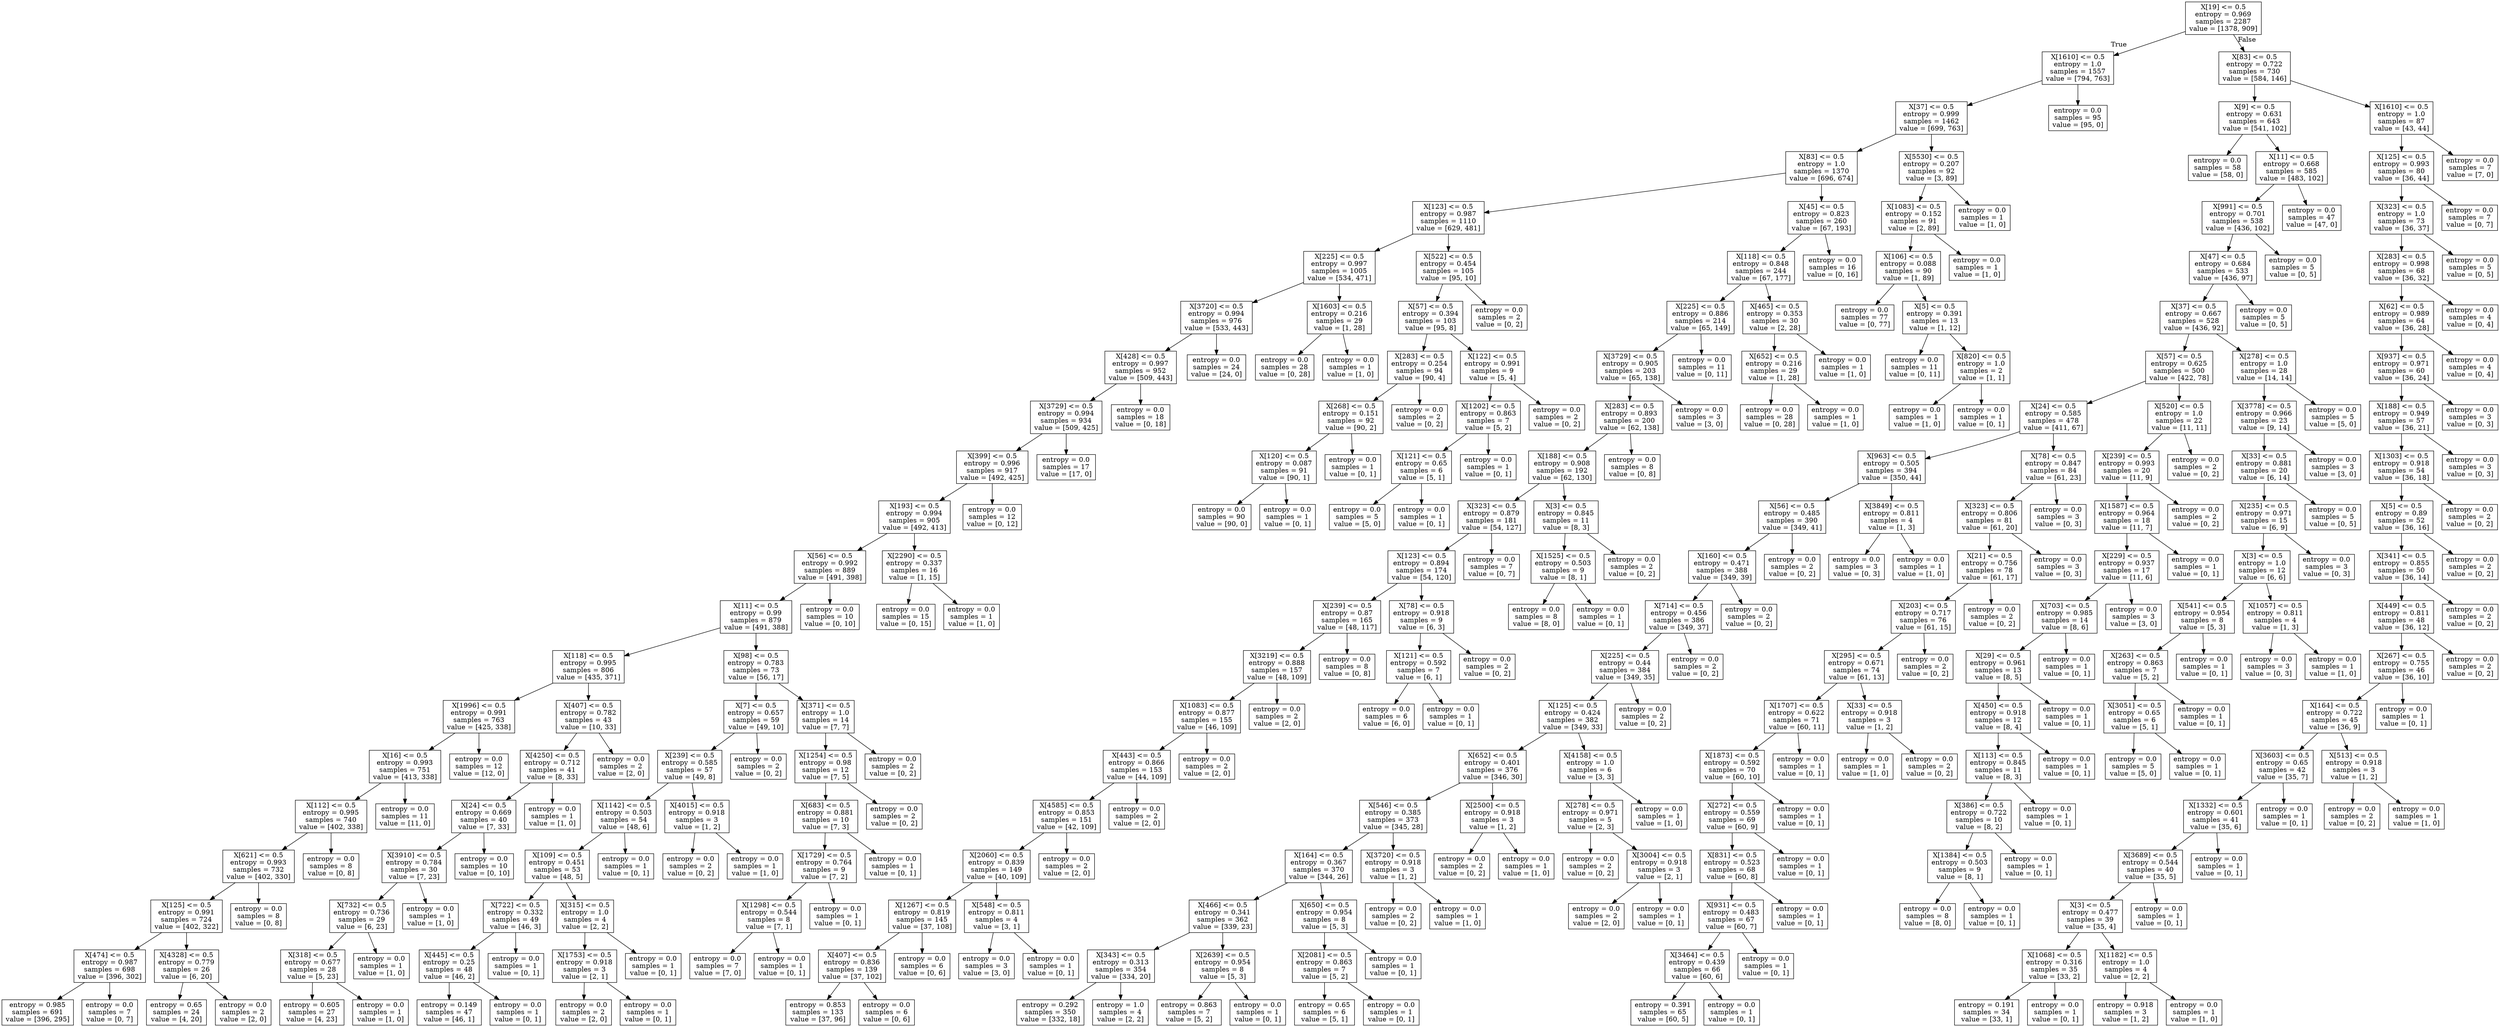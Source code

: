 digraph Tree {
node [shape=box] ;
0 [label="X[19] <= 0.5\nentropy = 0.969\nsamples = 2287\nvalue = [1378, 909]"] ;
1 [label="X[1610] <= 0.5\nentropy = 1.0\nsamples = 1557\nvalue = [794, 763]"] ;
0 -> 1 [labeldistance=2.5, labelangle=45, headlabel="True"] ;
2 [label="X[37] <= 0.5\nentropy = 0.999\nsamples = 1462\nvalue = [699, 763]"] ;
1 -> 2 ;
3 [label="X[83] <= 0.5\nentropy = 1.0\nsamples = 1370\nvalue = [696, 674]"] ;
2 -> 3 ;
4 [label="X[123] <= 0.5\nentropy = 0.987\nsamples = 1110\nvalue = [629, 481]"] ;
3 -> 4 ;
5 [label="X[225] <= 0.5\nentropy = 0.997\nsamples = 1005\nvalue = [534, 471]"] ;
4 -> 5 ;
6 [label="X[3720] <= 0.5\nentropy = 0.994\nsamples = 976\nvalue = [533, 443]"] ;
5 -> 6 ;
7 [label="X[428] <= 0.5\nentropy = 0.997\nsamples = 952\nvalue = [509, 443]"] ;
6 -> 7 ;
8 [label="X[3729] <= 0.5\nentropy = 0.994\nsamples = 934\nvalue = [509, 425]"] ;
7 -> 8 ;
9 [label="X[399] <= 0.5\nentropy = 0.996\nsamples = 917\nvalue = [492, 425]"] ;
8 -> 9 ;
10 [label="X[193] <= 0.5\nentropy = 0.994\nsamples = 905\nvalue = [492, 413]"] ;
9 -> 10 ;
11 [label="X[56] <= 0.5\nentropy = 0.992\nsamples = 889\nvalue = [491, 398]"] ;
10 -> 11 ;
12 [label="X[11] <= 0.5\nentropy = 0.99\nsamples = 879\nvalue = [491, 388]"] ;
11 -> 12 ;
13 [label="X[118] <= 0.5\nentropy = 0.995\nsamples = 806\nvalue = [435, 371]"] ;
12 -> 13 ;
14 [label="X[1996] <= 0.5\nentropy = 0.991\nsamples = 763\nvalue = [425, 338]"] ;
13 -> 14 ;
15 [label="X[16] <= 0.5\nentropy = 0.993\nsamples = 751\nvalue = [413, 338]"] ;
14 -> 15 ;
16 [label="X[112] <= 0.5\nentropy = 0.995\nsamples = 740\nvalue = [402, 338]"] ;
15 -> 16 ;
17 [label="X[621] <= 0.5\nentropy = 0.993\nsamples = 732\nvalue = [402, 330]"] ;
16 -> 17 ;
18 [label="X[125] <= 0.5\nentropy = 0.991\nsamples = 724\nvalue = [402, 322]"] ;
17 -> 18 ;
19 [label="X[474] <= 0.5\nentropy = 0.987\nsamples = 698\nvalue = [396, 302]"] ;
18 -> 19 ;
20 [label="entropy = 0.985\nsamples = 691\nvalue = [396, 295]"] ;
19 -> 20 ;
21 [label="entropy = 0.0\nsamples = 7\nvalue = [0, 7]"] ;
19 -> 21 ;
22 [label="X[4328] <= 0.5\nentropy = 0.779\nsamples = 26\nvalue = [6, 20]"] ;
18 -> 22 ;
23 [label="entropy = 0.65\nsamples = 24\nvalue = [4, 20]"] ;
22 -> 23 ;
24 [label="entropy = 0.0\nsamples = 2\nvalue = [2, 0]"] ;
22 -> 24 ;
25 [label="entropy = 0.0\nsamples = 8\nvalue = [0, 8]"] ;
17 -> 25 ;
26 [label="entropy = 0.0\nsamples = 8\nvalue = [0, 8]"] ;
16 -> 26 ;
27 [label="entropy = 0.0\nsamples = 11\nvalue = [11, 0]"] ;
15 -> 27 ;
28 [label="entropy = 0.0\nsamples = 12\nvalue = [12, 0]"] ;
14 -> 28 ;
29 [label="X[407] <= 0.5\nentropy = 0.782\nsamples = 43\nvalue = [10, 33]"] ;
13 -> 29 ;
30 [label="X[4250] <= 0.5\nentropy = 0.712\nsamples = 41\nvalue = [8, 33]"] ;
29 -> 30 ;
31 [label="X[24] <= 0.5\nentropy = 0.669\nsamples = 40\nvalue = [7, 33]"] ;
30 -> 31 ;
32 [label="X[3910] <= 0.5\nentropy = 0.784\nsamples = 30\nvalue = [7, 23]"] ;
31 -> 32 ;
33 [label="X[732] <= 0.5\nentropy = 0.736\nsamples = 29\nvalue = [6, 23]"] ;
32 -> 33 ;
34 [label="X[318] <= 0.5\nentropy = 0.677\nsamples = 28\nvalue = [5, 23]"] ;
33 -> 34 ;
35 [label="entropy = 0.605\nsamples = 27\nvalue = [4, 23]"] ;
34 -> 35 ;
36 [label="entropy = 0.0\nsamples = 1\nvalue = [1, 0]"] ;
34 -> 36 ;
37 [label="entropy = 0.0\nsamples = 1\nvalue = [1, 0]"] ;
33 -> 37 ;
38 [label="entropy = 0.0\nsamples = 1\nvalue = [1, 0]"] ;
32 -> 38 ;
39 [label="entropy = 0.0\nsamples = 10\nvalue = [0, 10]"] ;
31 -> 39 ;
40 [label="entropy = 0.0\nsamples = 1\nvalue = [1, 0]"] ;
30 -> 40 ;
41 [label="entropy = 0.0\nsamples = 2\nvalue = [2, 0]"] ;
29 -> 41 ;
42 [label="X[98] <= 0.5\nentropy = 0.783\nsamples = 73\nvalue = [56, 17]"] ;
12 -> 42 ;
43 [label="X[7] <= 0.5\nentropy = 0.657\nsamples = 59\nvalue = [49, 10]"] ;
42 -> 43 ;
44 [label="X[239] <= 0.5\nentropy = 0.585\nsamples = 57\nvalue = [49, 8]"] ;
43 -> 44 ;
45 [label="X[1142] <= 0.5\nentropy = 0.503\nsamples = 54\nvalue = [48, 6]"] ;
44 -> 45 ;
46 [label="X[109] <= 0.5\nentropy = 0.451\nsamples = 53\nvalue = [48, 5]"] ;
45 -> 46 ;
47 [label="X[722] <= 0.5\nentropy = 0.332\nsamples = 49\nvalue = [46, 3]"] ;
46 -> 47 ;
48 [label="X[445] <= 0.5\nentropy = 0.25\nsamples = 48\nvalue = [46, 2]"] ;
47 -> 48 ;
49 [label="entropy = 0.149\nsamples = 47\nvalue = [46, 1]"] ;
48 -> 49 ;
50 [label="entropy = 0.0\nsamples = 1\nvalue = [0, 1]"] ;
48 -> 50 ;
51 [label="entropy = 0.0\nsamples = 1\nvalue = [0, 1]"] ;
47 -> 51 ;
52 [label="X[315] <= 0.5\nentropy = 1.0\nsamples = 4\nvalue = [2, 2]"] ;
46 -> 52 ;
53 [label="X[1753] <= 0.5\nentropy = 0.918\nsamples = 3\nvalue = [2, 1]"] ;
52 -> 53 ;
54 [label="entropy = 0.0\nsamples = 2\nvalue = [2, 0]"] ;
53 -> 54 ;
55 [label="entropy = 0.0\nsamples = 1\nvalue = [0, 1]"] ;
53 -> 55 ;
56 [label="entropy = 0.0\nsamples = 1\nvalue = [0, 1]"] ;
52 -> 56 ;
57 [label="entropy = 0.0\nsamples = 1\nvalue = [0, 1]"] ;
45 -> 57 ;
58 [label="X[4015] <= 0.5\nentropy = 0.918\nsamples = 3\nvalue = [1, 2]"] ;
44 -> 58 ;
59 [label="entropy = 0.0\nsamples = 2\nvalue = [0, 2]"] ;
58 -> 59 ;
60 [label="entropy = 0.0\nsamples = 1\nvalue = [1, 0]"] ;
58 -> 60 ;
61 [label="entropy = 0.0\nsamples = 2\nvalue = [0, 2]"] ;
43 -> 61 ;
62 [label="X[371] <= 0.5\nentropy = 1.0\nsamples = 14\nvalue = [7, 7]"] ;
42 -> 62 ;
63 [label="X[1254] <= 0.5\nentropy = 0.98\nsamples = 12\nvalue = [7, 5]"] ;
62 -> 63 ;
64 [label="X[683] <= 0.5\nentropy = 0.881\nsamples = 10\nvalue = [7, 3]"] ;
63 -> 64 ;
65 [label="X[1729] <= 0.5\nentropy = 0.764\nsamples = 9\nvalue = [7, 2]"] ;
64 -> 65 ;
66 [label="X[1298] <= 0.5\nentropy = 0.544\nsamples = 8\nvalue = [7, 1]"] ;
65 -> 66 ;
67 [label="entropy = 0.0\nsamples = 7\nvalue = [7, 0]"] ;
66 -> 67 ;
68 [label="entropy = 0.0\nsamples = 1\nvalue = [0, 1]"] ;
66 -> 68 ;
69 [label="entropy = 0.0\nsamples = 1\nvalue = [0, 1]"] ;
65 -> 69 ;
70 [label="entropy = 0.0\nsamples = 1\nvalue = [0, 1]"] ;
64 -> 70 ;
71 [label="entropy = 0.0\nsamples = 2\nvalue = [0, 2]"] ;
63 -> 71 ;
72 [label="entropy = 0.0\nsamples = 2\nvalue = [0, 2]"] ;
62 -> 72 ;
73 [label="entropy = 0.0\nsamples = 10\nvalue = [0, 10]"] ;
11 -> 73 ;
74 [label="X[2290] <= 0.5\nentropy = 0.337\nsamples = 16\nvalue = [1, 15]"] ;
10 -> 74 ;
75 [label="entropy = 0.0\nsamples = 15\nvalue = [0, 15]"] ;
74 -> 75 ;
76 [label="entropy = 0.0\nsamples = 1\nvalue = [1, 0]"] ;
74 -> 76 ;
77 [label="entropy = 0.0\nsamples = 12\nvalue = [0, 12]"] ;
9 -> 77 ;
78 [label="entropy = 0.0\nsamples = 17\nvalue = [17, 0]"] ;
8 -> 78 ;
79 [label="entropy = 0.0\nsamples = 18\nvalue = [0, 18]"] ;
7 -> 79 ;
80 [label="entropy = 0.0\nsamples = 24\nvalue = [24, 0]"] ;
6 -> 80 ;
81 [label="X[1603] <= 0.5\nentropy = 0.216\nsamples = 29\nvalue = [1, 28]"] ;
5 -> 81 ;
82 [label="entropy = 0.0\nsamples = 28\nvalue = [0, 28]"] ;
81 -> 82 ;
83 [label="entropy = 0.0\nsamples = 1\nvalue = [1, 0]"] ;
81 -> 83 ;
84 [label="X[522] <= 0.5\nentropy = 0.454\nsamples = 105\nvalue = [95, 10]"] ;
4 -> 84 ;
85 [label="X[57] <= 0.5\nentropy = 0.394\nsamples = 103\nvalue = [95, 8]"] ;
84 -> 85 ;
86 [label="X[283] <= 0.5\nentropy = 0.254\nsamples = 94\nvalue = [90, 4]"] ;
85 -> 86 ;
87 [label="X[268] <= 0.5\nentropy = 0.151\nsamples = 92\nvalue = [90, 2]"] ;
86 -> 87 ;
88 [label="X[120] <= 0.5\nentropy = 0.087\nsamples = 91\nvalue = [90, 1]"] ;
87 -> 88 ;
89 [label="entropy = 0.0\nsamples = 90\nvalue = [90, 0]"] ;
88 -> 89 ;
90 [label="entropy = 0.0\nsamples = 1\nvalue = [0, 1]"] ;
88 -> 90 ;
91 [label="entropy = 0.0\nsamples = 1\nvalue = [0, 1]"] ;
87 -> 91 ;
92 [label="entropy = 0.0\nsamples = 2\nvalue = [0, 2]"] ;
86 -> 92 ;
93 [label="X[122] <= 0.5\nentropy = 0.991\nsamples = 9\nvalue = [5, 4]"] ;
85 -> 93 ;
94 [label="X[1202] <= 0.5\nentropy = 0.863\nsamples = 7\nvalue = [5, 2]"] ;
93 -> 94 ;
95 [label="X[121] <= 0.5\nentropy = 0.65\nsamples = 6\nvalue = [5, 1]"] ;
94 -> 95 ;
96 [label="entropy = 0.0\nsamples = 5\nvalue = [5, 0]"] ;
95 -> 96 ;
97 [label="entropy = 0.0\nsamples = 1\nvalue = [0, 1]"] ;
95 -> 97 ;
98 [label="entropy = 0.0\nsamples = 1\nvalue = [0, 1]"] ;
94 -> 98 ;
99 [label="entropy = 0.0\nsamples = 2\nvalue = [0, 2]"] ;
93 -> 99 ;
100 [label="entropy = 0.0\nsamples = 2\nvalue = [0, 2]"] ;
84 -> 100 ;
101 [label="X[45] <= 0.5\nentropy = 0.823\nsamples = 260\nvalue = [67, 193]"] ;
3 -> 101 ;
102 [label="X[118] <= 0.5\nentropy = 0.848\nsamples = 244\nvalue = [67, 177]"] ;
101 -> 102 ;
103 [label="X[225] <= 0.5\nentropy = 0.886\nsamples = 214\nvalue = [65, 149]"] ;
102 -> 103 ;
104 [label="X[3729] <= 0.5\nentropy = 0.905\nsamples = 203\nvalue = [65, 138]"] ;
103 -> 104 ;
105 [label="X[283] <= 0.5\nentropy = 0.893\nsamples = 200\nvalue = [62, 138]"] ;
104 -> 105 ;
106 [label="X[188] <= 0.5\nentropy = 0.908\nsamples = 192\nvalue = [62, 130]"] ;
105 -> 106 ;
107 [label="X[323] <= 0.5\nentropy = 0.879\nsamples = 181\nvalue = [54, 127]"] ;
106 -> 107 ;
108 [label="X[123] <= 0.5\nentropy = 0.894\nsamples = 174\nvalue = [54, 120]"] ;
107 -> 108 ;
109 [label="X[239] <= 0.5\nentropy = 0.87\nsamples = 165\nvalue = [48, 117]"] ;
108 -> 109 ;
110 [label="X[3219] <= 0.5\nentropy = 0.888\nsamples = 157\nvalue = [48, 109]"] ;
109 -> 110 ;
111 [label="X[1083] <= 0.5\nentropy = 0.877\nsamples = 155\nvalue = [46, 109]"] ;
110 -> 111 ;
112 [label="X[443] <= 0.5\nentropy = 0.866\nsamples = 153\nvalue = [44, 109]"] ;
111 -> 112 ;
113 [label="X[4585] <= 0.5\nentropy = 0.853\nsamples = 151\nvalue = [42, 109]"] ;
112 -> 113 ;
114 [label="X[2060] <= 0.5\nentropy = 0.839\nsamples = 149\nvalue = [40, 109]"] ;
113 -> 114 ;
115 [label="X[1267] <= 0.5\nentropy = 0.819\nsamples = 145\nvalue = [37, 108]"] ;
114 -> 115 ;
116 [label="X[407] <= 0.5\nentropy = 0.836\nsamples = 139\nvalue = [37, 102]"] ;
115 -> 116 ;
117 [label="entropy = 0.853\nsamples = 133\nvalue = [37, 96]"] ;
116 -> 117 ;
118 [label="entropy = 0.0\nsamples = 6\nvalue = [0, 6]"] ;
116 -> 118 ;
119 [label="entropy = 0.0\nsamples = 6\nvalue = [0, 6]"] ;
115 -> 119 ;
120 [label="X[548] <= 0.5\nentropy = 0.811\nsamples = 4\nvalue = [3, 1]"] ;
114 -> 120 ;
121 [label="entropy = 0.0\nsamples = 3\nvalue = [3, 0]"] ;
120 -> 121 ;
122 [label="entropy = 0.0\nsamples = 1\nvalue = [0, 1]"] ;
120 -> 122 ;
123 [label="entropy = 0.0\nsamples = 2\nvalue = [2, 0]"] ;
113 -> 123 ;
124 [label="entropy = 0.0\nsamples = 2\nvalue = [2, 0]"] ;
112 -> 124 ;
125 [label="entropy = 0.0\nsamples = 2\nvalue = [2, 0]"] ;
111 -> 125 ;
126 [label="entropy = 0.0\nsamples = 2\nvalue = [2, 0]"] ;
110 -> 126 ;
127 [label="entropy = 0.0\nsamples = 8\nvalue = [0, 8]"] ;
109 -> 127 ;
128 [label="X[78] <= 0.5\nentropy = 0.918\nsamples = 9\nvalue = [6, 3]"] ;
108 -> 128 ;
129 [label="X[121] <= 0.5\nentropy = 0.592\nsamples = 7\nvalue = [6, 1]"] ;
128 -> 129 ;
130 [label="entropy = 0.0\nsamples = 6\nvalue = [6, 0]"] ;
129 -> 130 ;
131 [label="entropy = 0.0\nsamples = 1\nvalue = [0, 1]"] ;
129 -> 131 ;
132 [label="entropy = 0.0\nsamples = 2\nvalue = [0, 2]"] ;
128 -> 132 ;
133 [label="entropy = 0.0\nsamples = 7\nvalue = [0, 7]"] ;
107 -> 133 ;
134 [label="X[3] <= 0.5\nentropy = 0.845\nsamples = 11\nvalue = [8, 3]"] ;
106 -> 134 ;
135 [label="X[1525] <= 0.5\nentropy = 0.503\nsamples = 9\nvalue = [8, 1]"] ;
134 -> 135 ;
136 [label="entropy = 0.0\nsamples = 8\nvalue = [8, 0]"] ;
135 -> 136 ;
137 [label="entropy = 0.0\nsamples = 1\nvalue = [0, 1]"] ;
135 -> 137 ;
138 [label="entropy = 0.0\nsamples = 2\nvalue = [0, 2]"] ;
134 -> 138 ;
139 [label="entropy = 0.0\nsamples = 8\nvalue = [0, 8]"] ;
105 -> 139 ;
140 [label="entropy = 0.0\nsamples = 3\nvalue = [3, 0]"] ;
104 -> 140 ;
141 [label="entropy = 0.0\nsamples = 11\nvalue = [0, 11]"] ;
103 -> 141 ;
142 [label="X[465] <= 0.5\nentropy = 0.353\nsamples = 30\nvalue = [2, 28]"] ;
102 -> 142 ;
143 [label="X[652] <= 0.5\nentropy = 0.216\nsamples = 29\nvalue = [1, 28]"] ;
142 -> 143 ;
144 [label="entropy = 0.0\nsamples = 28\nvalue = [0, 28]"] ;
143 -> 144 ;
145 [label="entropy = 0.0\nsamples = 1\nvalue = [1, 0]"] ;
143 -> 145 ;
146 [label="entropy = 0.0\nsamples = 1\nvalue = [1, 0]"] ;
142 -> 146 ;
147 [label="entropy = 0.0\nsamples = 16\nvalue = [0, 16]"] ;
101 -> 147 ;
148 [label="X[5530] <= 0.5\nentropy = 0.207\nsamples = 92\nvalue = [3, 89]"] ;
2 -> 148 ;
149 [label="X[1083] <= 0.5\nentropy = 0.152\nsamples = 91\nvalue = [2, 89]"] ;
148 -> 149 ;
150 [label="X[106] <= 0.5\nentropy = 0.088\nsamples = 90\nvalue = [1, 89]"] ;
149 -> 150 ;
151 [label="entropy = 0.0\nsamples = 77\nvalue = [0, 77]"] ;
150 -> 151 ;
152 [label="X[5] <= 0.5\nentropy = 0.391\nsamples = 13\nvalue = [1, 12]"] ;
150 -> 152 ;
153 [label="entropy = 0.0\nsamples = 11\nvalue = [0, 11]"] ;
152 -> 153 ;
154 [label="X[820] <= 0.5\nentropy = 1.0\nsamples = 2\nvalue = [1, 1]"] ;
152 -> 154 ;
155 [label="entropy = 0.0\nsamples = 1\nvalue = [1, 0]"] ;
154 -> 155 ;
156 [label="entropy = 0.0\nsamples = 1\nvalue = [0, 1]"] ;
154 -> 156 ;
157 [label="entropy = 0.0\nsamples = 1\nvalue = [1, 0]"] ;
149 -> 157 ;
158 [label="entropy = 0.0\nsamples = 1\nvalue = [1, 0]"] ;
148 -> 158 ;
159 [label="entropy = 0.0\nsamples = 95\nvalue = [95, 0]"] ;
1 -> 159 ;
160 [label="X[83] <= 0.5\nentropy = 0.722\nsamples = 730\nvalue = [584, 146]"] ;
0 -> 160 [labeldistance=2.5, labelangle=-45, headlabel="False"] ;
161 [label="X[9] <= 0.5\nentropy = 0.631\nsamples = 643\nvalue = [541, 102]"] ;
160 -> 161 ;
162 [label="entropy = 0.0\nsamples = 58\nvalue = [58, 0]"] ;
161 -> 162 ;
163 [label="X[11] <= 0.5\nentropy = 0.668\nsamples = 585\nvalue = [483, 102]"] ;
161 -> 163 ;
164 [label="X[991] <= 0.5\nentropy = 0.701\nsamples = 538\nvalue = [436, 102]"] ;
163 -> 164 ;
165 [label="X[47] <= 0.5\nentropy = 0.684\nsamples = 533\nvalue = [436, 97]"] ;
164 -> 165 ;
166 [label="X[37] <= 0.5\nentropy = 0.667\nsamples = 528\nvalue = [436, 92]"] ;
165 -> 166 ;
167 [label="X[57] <= 0.5\nentropy = 0.625\nsamples = 500\nvalue = [422, 78]"] ;
166 -> 167 ;
168 [label="X[24] <= 0.5\nentropy = 0.585\nsamples = 478\nvalue = [411, 67]"] ;
167 -> 168 ;
169 [label="X[963] <= 0.5\nentropy = 0.505\nsamples = 394\nvalue = [350, 44]"] ;
168 -> 169 ;
170 [label="X[56] <= 0.5\nentropy = 0.485\nsamples = 390\nvalue = [349, 41]"] ;
169 -> 170 ;
171 [label="X[160] <= 0.5\nentropy = 0.471\nsamples = 388\nvalue = [349, 39]"] ;
170 -> 171 ;
172 [label="X[714] <= 0.5\nentropy = 0.456\nsamples = 386\nvalue = [349, 37]"] ;
171 -> 172 ;
173 [label="X[225] <= 0.5\nentropy = 0.44\nsamples = 384\nvalue = [349, 35]"] ;
172 -> 173 ;
174 [label="X[125] <= 0.5\nentropy = 0.424\nsamples = 382\nvalue = [349, 33]"] ;
173 -> 174 ;
175 [label="X[652] <= 0.5\nentropy = 0.401\nsamples = 376\nvalue = [346, 30]"] ;
174 -> 175 ;
176 [label="X[546] <= 0.5\nentropy = 0.385\nsamples = 373\nvalue = [345, 28]"] ;
175 -> 176 ;
177 [label="X[164] <= 0.5\nentropy = 0.367\nsamples = 370\nvalue = [344, 26]"] ;
176 -> 177 ;
178 [label="X[466] <= 0.5\nentropy = 0.341\nsamples = 362\nvalue = [339, 23]"] ;
177 -> 178 ;
179 [label="X[343] <= 0.5\nentropy = 0.313\nsamples = 354\nvalue = [334, 20]"] ;
178 -> 179 ;
180 [label="entropy = 0.292\nsamples = 350\nvalue = [332, 18]"] ;
179 -> 180 ;
181 [label="entropy = 1.0\nsamples = 4\nvalue = [2, 2]"] ;
179 -> 181 ;
182 [label="X[2639] <= 0.5\nentropy = 0.954\nsamples = 8\nvalue = [5, 3]"] ;
178 -> 182 ;
183 [label="entropy = 0.863\nsamples = 7\nvalue = [5, 2]"] ;
182 -> 183 ;
184 [label="entropy = 0.0\nsamples = 1\nvalue = [0, 1]"] ;
182 -> 184 ;
185 [label="X[650] <= 0.5\nentropy = 0.954\nsamples = 8\nvalue = [5, 3]"] ;
177 -> 185 ;
186 [label="X[2081] <= 0.5\nentropy = 0.863\nsamples = 7\nvalue = [5, 2]"] ;
185 -> 186 ;
187 [label="entropy = 0.65\nsamples = 6\nvalue = [5, 1]"] ;
186 -> 187 ;
188 [label="entropy = 0.0\nsamples = 1\nvalue = [0, 1]"] ;
186 -> 188 ;
189 [label="entropy = 0.0\nsamples = 1\nvalue = [0, 1]"] ;
185 -> 189 ;
190 [label="X[3720] <= 0.5\nentropy = 0.918\nsamples = 3\nvalue = [1, 2]"] ;
176 -> 190 ;
191 [label="entropy = 0.0\nsamples = 2\nvalue = [0, 2]"] ;
190 -> 191 ;
192 [label="entropy = 0.0\nsamples = 1\nvalue = [1, 0]"] ;
190 -> 192 ;
193 [label="X[2500] <= 0.5\nentropy = 0.918\nsamples = 3\nvalue = [1, 2]"] ;
175 -> 193 ;
194 [label="entropy = 0.0\nsamples = 2\nvalue = [0, 2]"] ;
193 -> 194 ;
195 [label="entropy = 0.0\nsamples = 1\nvalue = [1, 0]"] ;
193 -> 195 ;
196 [label="X[4158] <= 0.5\nentropy = 1.0\nsamples = 6\nvalue = [3, 3]"] ;
174 -> 196 ;
197 [label="X[278] <= 0.5\nentropy = 0.971\nsamples = 5\nvalue = [2, 3]"] ;
196 -> 197 ;
198 [label="entropy = 0.0\nsamples = 2\nvalue = [0, 2]"] ;
197 -> 198 ;
199 [label="X[3004] <= 0.5\nentropy = 0.918\nsamples = 3\nvalue = [2, 1]"] ;
197 -> 199 ;
200 [label="entropy = 0.0\nsamples = 2\nvalue = [2, 0]"] ;
199 -> 200 ;
201 [label="entropy = 0.0\nsamples = 1\nvalue = [0, 1]"] ;
199 -> 201 ;
202 [label="entropy = 0.0\nsamples = 1\nvalue = [1, 0]"] ;
196 -> 202 ;
203 [label="entropy = 0.0\nsamples = 2\nvalue = [0, 2]"] ;
173 -> 203 ;
204 [label="entropy = 0.0\nsamples = 2\nvalue = [0, 2]"] ;
172 -> 204 ;
205 [label="entropy = 0.0\nsamples = 2\nvalue = [0, 2]"] ;
171 -> 205 ;
206 [label="entropy = 0.0\nsamples = 2\nvalue = [0, 2]"] ;
170 -> 206 ;
207 [label="X[3849] <= 0.5\nentropy = 0.811\nsamples = 4\nvalue = [1, 3]"] ;
169 -> 207 ;
208 [label="entropy = 0.0\nsamples = 3\nvalue = [0, 3]"] ;
207 -> 208 ;
209 [label="entropy = 0.0\nsamples = 1\nvalue = [1, 0]"] ;
207 -> 209 ;
210 [label="X[78] <= 0.5\nentropy = 0.847\nsamples = 84\nvalue = [61, 23]"] ;
168 -> 210 ;
211 [label="X[323] <= 0.5\nentropy = 0.806\nsamples = 81\nvalue = [61, 20]"] ;
210 -> 211 ;
212 [label="X[21] <= 0.5\nentropy = 0.756\nsamples = 78\nvalue = [61, 17]"] ;
211 -> 212 ;
213 [label="X[203] <= 0.5\nentropy = 0.717\nsamples = 76\nvalue = [61, 15]"] ;
212 -> 213 ;
214 [label="X[295] <= 0.5\nentropy = 0.671\nsamples = 74\nvalue = [61, 13]"] ;
213 -> 214 ;
215 [label="X[1707] <= 0.5\nentropy = 0.622\nsamples = 71\nvalue = [60, 11]"] ;
214 -> 215 ;
216 [label="X[1873] <= 0.5\nentropy = 0.592\nsamples = 70\nvalue = [60, 10]"] ;
215 -> 216 ;
217 [label="X[272] <= 0.5\nentropy = 0.559\nsamples = 69\nvalue = [60, 9]"] ;
216 -> 217 ;
218 [label="X[831] <= 0.5\nentropy = 0.523\nsamples = 68\nvalue = [60, 8]"] ;
217 -> 218 ;
219 [label="X[931] <= 0.5\nentropy = 0.483\nsamples = 67\nvalue = [60, 7]"] ;
218 -> 219 ;
220 [label="X[3464] <= 0.5\nentropy = 0.439\nsamples = 66\nvalue = [60, 6]"] ;
219 -> 220 ;
221 [label="entropy = 0.391\nsamples = 65\nvalue = [60, 5]"] ;
220 -> 221 ;
222 [label="entropy = 0.0\nsamples = 1\nvalue = [0, 1]"] ;
220 -> 222 ;
223 [label="entropy = 0.0\nsamples = 1\nvalue = [0, 1]"] ;
219 -> 223 ;
224 [label="entropy = 0.0\nsamples = 1\nvalue = [0, 1]"] ;
218 -> 224 ;
225 [label="entropy = 0.0\nsamples = 1\nvalue = [0, 1]"] ;
217 -> 225 ;
226 [label="entropy = 0.0\nsamples = 1\nvalue = [0, 1]"] ;
216 -> 226 ;
227 [label="entropy = 0.0\nsamples = 1\nvalue = [0, 1]"] ;
215 -> 227 ;
228 [label="X[33] <= 0.5\nentropy = 0.918\nsamples = 3\nvalue = [1, 2]"] ;
214 -> 228 ;
229 [label="entropy = 0.0\nsamples = 1\nvalue = [1, 0]"] ;
228 -> 229 ;
230 [label="entropy = 0.0\nsamples = 2\nvalue = [0, 2]"] ;
228 -> 230 ;
231 [label="entropy = 0.0\nsamples = 2\nvalue = [0, 2]"] ;
213 -> 231 ;
232 [label="entropy = 0.0\nsamples = 2\nvalue = [0, 2]"] ;
212 -> 232 ;
233 [label="entropy = 0.0\nsamples = 3\nvalue = [0, 3]"] ;
211 -> 233 ;
234 [label="entropy = 0.0\nsamples = 3\nvalue = [0, 3]"] ;
210 -> 234 ;
235 [label="X[520] <= 0.5\nentropy = 1.0\nsamples = 22\nvalue = [11, 11]"] ;
167 -> 235 ;
236 [label="X[239] <= 0.5\nentropy = 0.993\nsamples = 20\nvalue = [11, 9]"] ;
235 -> 236 ;
237 [label="X[1587] <= 0.5\nentropy = 0.964\nsamples = 18\nvalue = [11, 7]"] ;
236 -> 237 ;
238 [label="X[229] <= 0.5\nentropy = 0.937\nsamples = 17\nvalue = [11, 6]"] ;
237 -> 238 ;
239 [label="X[703] <= 0.5\nentropy = 0.985\nsamples = 14\nvalue = [8, 6]"] ;
238 -> 239 ;
240 [label="X[29] <= 0.5\nentropy = 0.961\nsamples = 13\nvalue = [8, 5]"] ;
239 -> 240 ;
241 [label="X[450] <= 0.5\nentropy = 0.918\nsamples = 12\nvalue = [8, 4]"] ;
240 -> 241 ;
242 [label="X[113] <= 0.5\nentropy = 0.845\nsamples = 11\nvalue = [8, 3]"] ;
241 -> 242 ;
243 [label="X[386] <= 0.5\nentropy = 0.722\nsamples = 10\nvalue = [8, 2]"] ;
242 -> 243 ;
244 [label="X[1384] <= 0.5\nentropy = 0.503\nsamples = 9\nvalue = [8, 1]"] ;
243 -> 244 ;
245 [label="entropy = 0.0\nsamples = 8\nvalue = [8, 0]"] ;
244 -> 245 ;
246 [label="entropy = 0.0\nsamples = 1\nvalue = [0, 1]"] ;
244 -> 246 ;
247 [label="entropy = 0.0\nsamples = 1\nvalue = [0, 1]"] ;
243 -> 247 ;
248 [label="entropy = 0.0\nsamples = 1\nvalue = [0, 1]"] ;
242 -> 248 ;
249 [label="entropy = 0.0\nsamples = 1\nvalue = [0, 1]"] ;
241 -> 249 ;
250 [label="entropy = 0.0\nsamples = 1\nvalue = [0, 1]"] ;
240 -> 250 ;
251 [label="entropy = 0.0\nsamples = 1\nvalue = [0, 1]"] ;
239 -> 251 ;
252 [label="entropy = 0.0\nsamples = 3\nvalue = [3, 0]"] ;
238 -> 252 ;
253 [label="entropy = 0.0\nsamples = 1\nvalue = [0, 1]"] ;
237 -> 253 ;
254 [label="entropy = 0.0\nsamples = 2\nvalue = [0, 2]"] ;
236 -> 254 ;
255 [label="entropy = 0.0\nsamples = 2\nvalue = [0, 2]"] ;
235 -> 255 ;
256 [label="X[278] <= 0.5\nentropy = 1.0\nsamples = 28\nvalue = [14, 14]"] ;
166 -> 256 ;
257 [label="X[3778] <= 0.5\nentropy = 0.966\nsamples = 23\nvalue = [9, 14]"] ;
256 -> 257 ;
258 [label="X[33] <= 0.5\nentropy = 0.881\nsamples = 20\nvalue = [6, 14]"] ;
257 -> 258 ;
259 [label="X[235] <= 0.5\nentropy = 0.971\nsamples = 15\nvalue = [6, 9]"] ;
258 -> 259 ;
260 [label="X[3] <= 0.5\nentropy = 1.0\nsamples = 12\nvalue = [6, 6]"] ;
259 -> 260 ;
261 [label="X[541] <= 0.5\nentropy = 0.954\nsamples = 8\nvalue = [5, 3]"] ;
260 -> 261 ;
262 [label="X[263] <= 0.5\nentropy = 0.863\nsamples = 7\nvalue = [5, 2]"] ;
261 -> 262 ;
263 [label="X[3051] <= 0.5\nentropy = 0.65\nsamples = 6\nvalue = [5, 1]"] ;
262 -> 263 ;
264 [label="entropy = 0.0\nsamples = 5\nvalue = [5, 0]"] ;
263 -> 264 ;
265 [label="entropy = 0.0\nsamples = 1\nvalue = [0, 1]"] ;
263 -> 265 ;
266 [label="entropy = 0.0\nsamples = 1\nvalue = [0, 1]"] ;
262 -> 266 ;
267 [label="entropy = 0.0\nsamples = 1\nvalue = [0, 1]"] ;
261 -> 267 ;
268 [label="X[1057] <= 0.5\nentropy = 0.811\nsamples = 4\nvalue = [1, 3]"] ;
260 -> 268 ;
269 [label="entropy = 0.0\nsamples = 3\nvalue = [0, 3]"] ;
268 -> 269 ;
270 [label="entropy = 0.0\nsamples = 1\nvalue = [1, 0]"] ;
268 -> 270 ;
271 [label="entropy = 0.0\nsamples = 3\nvalue = [0, 3]"] ;
259 -> 271 ;
272 [label="entropy = 0.0\nsamples = 5\nvalue = [0, 5]"] ;
258 -> 272 ;
273 [label="entropy = 0.0\nsamples = 3\nvalue = [3, 0]"] ;
257 -> 273 ;
274 [label="entropy = 0.0\nsamples = 5\nvalue = [5, 0]"] ;
256 -> 274 ;
275 [label="entropy = 0.0\nsamples = 5\nvalue = [0, 5]"] ;
165 -> 275 ;
276 [label="entropy = 0.0\nsamples = 5\nvalue = [0, 5]"] ;
164 -> 276 ;
277 [label="entropy = 0.0\nsamples = 47\nvalue = [47, 0]"] ;
163 -> 277 ;
278 [label="X[1610] <= 0.5\nentropy = 1.0\nsamples = 87\nvalue = [43, 44]"] ;
160 -> 278 ;
279 [label="X[125] <= 0.5\nentropy = 0.993\nsamples = 80\nvalue = [36, 44]"] ;
278 -> 279 ;
280 [label="X[323] <= 0.5\nentropy = 1.0\nsamples = 73\nvalue = [36, 37]"] ;
279 -> 280 ;
281 [label="X[283] <= 0.5\nentropy = 0.998\nsamples = 68\nvalue = [36, 32]"] ;
280 -> 281 ;
282 [label="X[62] <= 0.5\nentropy = 0.989\nsamples = 64\nvalue = [36, 28]"] ;
281 -> 282 ;
283 [label="X[937] <= 0.5\nentropy = 0.971\nsamples = 60\nvalue = [36, 24]"] ;
282 -> 283 ;
284 [label="X[188] <= 0.5\nentropy = 0.949\nsamples = 57\nvalue = [36, 21]"] ;
283 -> 284 ;
285 [label="X[1303] <= 0.5\nentropy = 0.918\nsamples = 54\nvalue = [36, 18]"] ;
284 -> 285 ;
286 [label="X[5] <= 0.5\nentropy = 0.89\nsamples = 52\nvalue = [36, 16]"] ;
285 -> 286 ;
287 [label="X[341] <= 0.5\nentropy = 0.855\nsamples = 50\nvalue = [36, 14]"] ;
286 -> 287 ;
288 [label="X[449] <= 0.5\nentropy = 0.811\nsamples = 48\nvalue = [36, 12]"] ;
287 -> 288 ;
289 [label="X[267] <= 0.5\nentropy = 0.755\nsamples = 46\nvalue = [36, 10]"] ;
288 -> 289 ;
290 [label="X[164] <= 0.5\nentropy = 0.722\nsamples = 45\nvalue = [36, 9]"] ;
289 -> 290 ;
291 [label="X[3603] <= 0.5\nentropy = 0.65\nsamples = 42\nvalue = [35, 7]"] ;
290 -> 291 ;
292 [label="X[1332] <= 0.5\nentropy = 0.601\nsamples = 41\nvalue = [35, 6]"] ;
291 -> 292 ;
293 [label="X[3689] <= 0.5\nentropy = 0.544\nsamples = 40\nvalue = [35, 5]"] ;
292 -> 293 ;
294 [label="X[3] <= 0.5\nentropy = 0.477\nsamples = 39\nvalue = [35, 4]"] ;
293 -> 294 ;
295 [label="X[1068] <= 0.5\nentropy = 0.316\nsamples = 35\nvalue = [33, 2]"] ;
294 -> 295 ;
296 [label="entropy = 0.191\nsamples = 34\nvalue = [33, 1]"] ;
295 -> 296 ;
297 [label="entropy = 0.0\nsamples = 1\nvalue = [0, 1]"] ;
295 -> 297 ;
298 [label="X[1182] <= 0.5\nentropy = 1.0\nsamples = 4\nvalue = [2, 2]"] ;
294 -> 298 ;
299 [label="entropy = 0.918\nsamples = 3\nvalue = [1, 2]"] ;
298 -> 299 ;
300 [label="entropy = 0.0\nsamples = 1\nvalue = [1, 0]"] ;
298 -> 300 ;
301 [label="entropy = 0.0\nsamples = 1\nvalue = [0, 1]"] ;
293 -> 301 ;
302 [label="entropy = 0.0\nsamples = 1\nvalue = [0, 1]"] ;
292 -> 302 ;
303 [label="entropy = 0.0\nsamples = 1\nvalue = [0, 1]"] ;
291 -> 303 ;
304 [label="X[513] <= 0.5\nentropy = 0.918\nsamples = 3\nvalue = [1, 2]"] ;
290 -> 304 ;
305 [label="entropy = 0.0\nsamples = 2\nvalue = [0, 2]"] ;
304 -> 305 ;
306 [label="entropy = 0.0\nsamples = 1\nvalue = [1, 0]"] ;
304 -> 306 ;
307 [label="entropy = 0.0\nsamples = 1\nvalue = [0, 1]"] ;
289 -> 307 ;
308 [label="entropy = 0.0\nsamples = 2\nvalue = [0, 2]"] ;
288 -> 308 ;
309 [label="entropy = 0.0\nsamples = 2\nvalue = [0, 2]"] ;
287 -> 309 ;
310 [label="entropy = 0.0\nsamples = 2\nvalue = [0, 2]"] ;
286 -> 310 ;
311 [label="entropy = 0.0\nsamples = 2\nvalue = [0, 2]"] ;
285 -> 311 ;
312 [label="entropy = 0.0\nsamples = 3\nvalue = [0, 3]"] ;
284 -> 312 ;
313 [label="entropy = 0.0\nsamples = 3\nvalue = [0, 3]"] ;
283 -> 313 ;
314 [label="entropy = 0.0\nsamples = 4\nvalue = [0, 4]"] ;
282 -> 314 ;
315 [label="entropy = 0.0\nsamples = 4\nvalue = [0, 4]"] ;
281 -> 315 ;
316 [label="entropy = 0.0\nsamples = 5\nvalue = [0, 5]"] ;
280 -> 316 ;
317 [label="entropy = 0.0\nsamples = 7\nvalue = [0, 7]"] ;
279 -> 317 ;
318 [label="entropy = 0.0\nsamples = 7\nvalue = [7, 0]"] ;
278 -> 318 ;
}